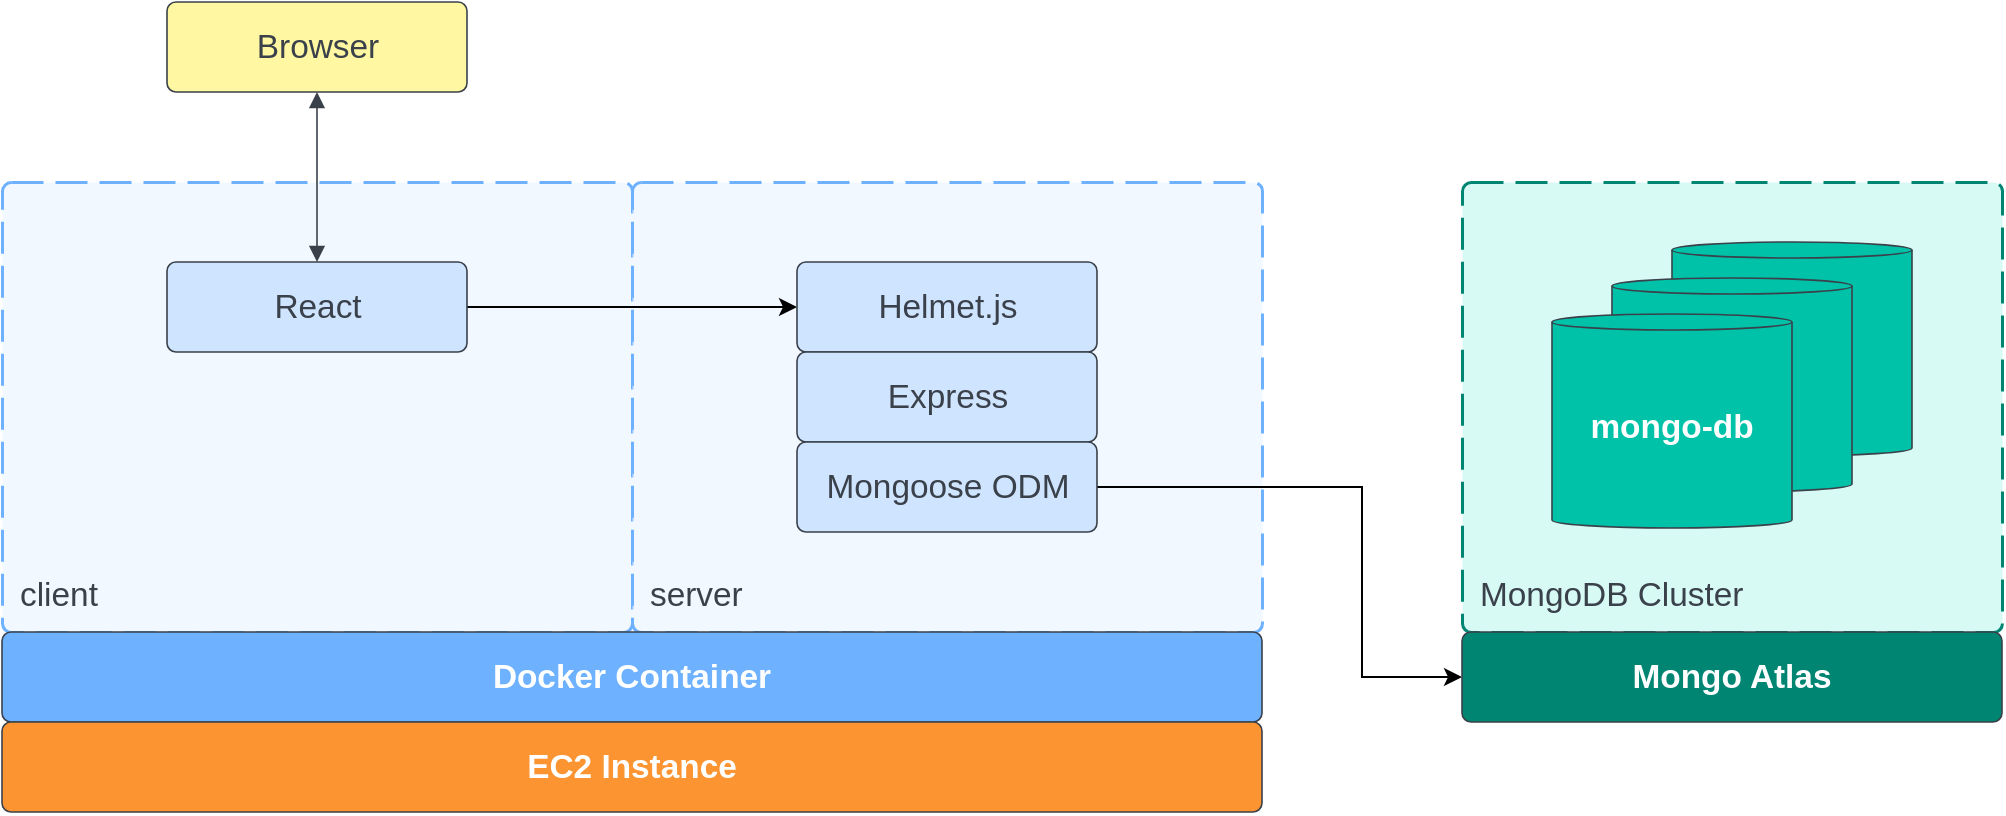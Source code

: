 <mxfile version="20.3.3" type="github">
  <diagram id="HkOnIv0-Il1en4yCjf7f" name="Page-1">
    <mxGraphModel dx="1283" dy="729" grid="1" gridSize="10" guides="1" tooltips="1" connect="1" arrows="1" fold="1" page="1" pageScale="1" pageWidth="850" pageHeight="1100" math="0" shadow="0">
      <root>
        <mxCell id="0" />
        <mxCell id="1" parent="0" />
        <UserObject label="client" lucidchartObjectId="GxOQ7dbJj_6w" id="5AhyREm7LePiFTIdX4rm-3">
          <mxCell style="html=1;overflow=block;blockSpacing=1;whiteSpace=wrap;fontSize=16.7;fontColor=#3a414a;align=left;spacing=9;verticalAlign=bottom;strokeColor=#6db1ff;strokeOpacity=100;fillOpacity=70;rounded=1;absoluteArcSize=1;arcSize=9;fillColor=#edf5ff;dashed=1;fixDash=1;dashPattern=16 6;strokeWidth=1.5;" vertex="1" parent="1">
            <mxGeometry x="40" y="130" width="315" height="225" as="geometry" />
          </mxCell>
        </UserObject>
        <UserObject label="server" lucidchartObjectId=".R3Mn~WPphFW" id="5AhyREm7LePiFTIdX4rm-5">
          <mxCell style="html=1;overflow=block;blockSpacing=1;whiteSpace=wrap;fontSize=16.7;fontColor=#3a414a;align=left;spacing=9;verticalAlign=bottom;strokeColor=#6db1ff;strokeOpacity=100;fillOpacity=70;rounded=1;absoluteArcSize=1;arcSize=9;fillColor=#edf5ff;dashed=1;fixDash=1;dashPattern=16 6;strokeWidth=1.5;" vertex="1" parent="1">
            <mxGeometry x="355" y="130" width="315" height="225" as="geometry" />
          </mxCell>
        </UserObject>
        <mxCell id="5AhyREm7LePiFTIdX4rm-41" style="edgeStyle=orthogonalEdgeStyle;rounded=0;orthogonalLoop=1;jettySize=auto;html=1;" edge="1" parent="1" source="5AhyREm7LePiFTIdX4rm-8" target="5AhyREm7LePiFTIdX4rm-9">
          <mxGeometry relative="1" as="geometry" />
        </mxCell>
        <UserObject label="React" lucidchartObjectId="1P3M9k67HUhq" id="5AhyREm7LePiFTIdX4rm-8">
          <mxCell style="html=1;overflow=block;blockSpacing=1;whiteSpace=wrap;fontSize=16.7;fontColor=#3a414a;spacing=9;strokeColor=#3a414a;strokeOpacity=100;fillOpacity=100;rounded=1;absoluteArcSize=1;arcSize=9;fillColor=#cfe4ff;strokeWidth=0.8;" vertex="1" parent="1">
            <mxGeometry x="122.5" y="170" width="150" height="45" as="geometry" />
          </mxCell>
        </UserObject>
        <UserObject label="Helmet.js" lucidchartObjectId="dQ3MuYbxLNF~" id="5AhyREm7LePiFTIdX4rm-9">
          <mxCell style="html=1;overflow=block;blockSpacing=1;whiteSpace=wrap;fontSize=16.7;fontColor=#3a414a;spacing=9;strokeColor=#3a414a;strokeOpacity=100;fillOpacity=100;rounded=1;absoluteArcSize=1;arcSize=9;fillColor=#cfe4ff;strokeWidth=0.8;" vertex="1" parent="1">
            <mxGeometry x="437.5" y="170" width="150" height="45" as="geometry" />
          </mxCell>
        </UserObject>
        <UserObject label="Browser" lucidchartObjectId="OZ3MXilzy4hK" id="5AhyREm7LePiFTIdX4rm-17">
          <mxCell style="html=1;overflow=block;blockSpacing=1;whiteSpace=wrap;fontSize=16.7;fontColor=#3a414a;spacing=3.8;strokeColor=#3a414a;strokeOpacity=100;fillOpacity=100;rounded=1;absoluteArcSize=1;arcSize=9;fillColor=#fff7a1;strokeWidth=0.8;" vertex="1" parent="1">
            <mxGeometry x="122.5" y="40" width="150" height="45" as="geometry" />
          </mxCell>
        </UserObject>
        <UserObject label="" lucidchartObjectId="AFOQc2M.C~mC" id="5AhyREm7LePiFTIdX4rm-24">
          <mxCell style="html=1;jettySize=18;whiteSpace=wrap;fontSize=13;strokeColor=#3a414a;strokeOpacity=100;strokeWidth=0.8;rounded=1;arcSize=12;edgeStyle=orthogonalEdgeStyle;startArrow=block;startFill=1;endArrow=block;endFill=1;exitX=0.5;exitY=0;exitDx=0;exitDy=0;" edge="1" parent="1" source="5AhyREm7LePiFTIdX4rm-8" target="5AhyREm7LePiFTIdX4rm-17">
            <mxGeometry width="100" height="100" relative="1" as="geometry">
              <Array as="points" />
              <mxPoint x="197" y="92.64" as="sourcePoint" />
              <mxPoint x="197" y="40.36" as="targetPoint" />
            </mxGeometry>
          </mxCell>
        </UserObject>
        <UserObject label="Docker Container" lucidchartObjectId="pJOQ~qIymRSE" id="5AhyREm7LePiFTIdX4rm-25">
          <mxCell style="html=1;overflow=block;blockSpacing=1;whiteSpace=wrap;fontSize=16.7;fontColor=#ffffff;fontStyle=1;spacing=3.8;strokeColor=#3a414a;strokeOpacity=100;fillOpacity=100;rounded=1;absoluteArcSize=1;arcSize=9;fillColor=#6db1ff;strokeWidth=0.8;" vertex="1" parent="1">
            <mxGeometry x="40" y="355" width="630" height="45" as="geometry" />
          </mxCell>
        </UserObject>
        <UserObject label="EC2 Instance" lucidchartObjectId="xJOQH47As6YI" id="5AhyREm7LePiFTIdX4rm-26">
          <mxCell style="html=1;overflow=block;blockSpacing=1;whiteSpace=wrap;fontSize=16.7;fontColor=#ffffff;fontStyle=1;spacing=3.8;strokeColor=#3a414a;strokeOpacity=100;fillOpacity=100;rounded=1;absoluteArcSize=1;arcSize=9;fillColor=#fc9432;strokeWidth=0.8;" vertex="1" parent="1">
            <mxGeometry x="40" y="400" width="630" height="45" as="geometry" />
          </mxCell>
        </UserObject>
        <UserObject label="Express" lucidchartObjectId="dQ3MuYbxLNF~" id="5AhyREm7LePiFTIdX4rm-33">
          <mxCell style="html=1;overflow=block;blockSpacing=1;whiteSpace=wrap;fontSize=16.7;fontColor=#3a414a;spacing=9;strokeColor=#3a414a;strokeOpacity=100;fillOpacity=100;rounded=1;absoluteArcSize=1;arcSize=9;fillColor=#cfe4ff;strokeWidth=0.8;" vertex="1" parent="1">
            <mxGeometry x="437.5" y="215" width="150" height="45" as="geometry" />
          </mxCell>
        </UserObject>
        <mxCell id="5AhyREm7LePiFTIdX4rm-40" style="edgeStyle=orthogonalEdgeStyle;rounded=0;orthogonalLoop=1;jettySize=auto;html=1;entryX=0;entryY=0.5;entryDx=0;entryDy=0;" edge="1" parent="1" source="5AhyREm7LePiFTIdX4rm-34" target="5AhyREm7LePiFTIdX4rm-27">
          <mxGeometry relative="1" as="geometry">
            <Array as="points">
              <mxPoint x="720" y="283" />
              <mxPoint x="720" y="378" />
            </Array>
          </mxGeometry>
        </mxCell>
        <UserObject label="Mongoose ODM" lucidchartObjectId="dQ3MuYbxLNF~" id="5AhyREm7LePiFTIdX4rm-34">
          <mxCell style="html=1;overflow=block;blockSpacing=1;whiteSpace=wrap;fontSize=16.7;fontColor=#3a414a;spacing=9;strokeColor=#3a414a;strokeOpacity=100;fillOpacity=100;rounded=1;absoluteArcSize=1;arcSize=9;fillColor=#cfe4ff;strokeWidth=0.8;" vertex="1" parent="1">
            <mxGeometry x="437.5" y="260" width="150" height="45" as="geometry" />
          </mxCell>
        </UserObject>
        <mxCell id="5AhyREm7LePiFTIdX4rm-36" value="" style="group" vertex="1" connectable="0" parent="1">
          <mxGeometry x="770" y="130" width="270" height="270" as="geometry" />
        </mxCell>
        <UserObject label="MongoDB Cluster" lucidchartObjectId="M53MquinrHUs" id="5AhyREm7LePiFTIdX4rm-4">
          <mxCell style="html=1;overflow=block;blockSpacing=1;whiteSpace=wrap;fontSize=16.7;fontColor=#3a414a;align=left;spacing=9;verticalAlign=bottom;strokeColor=#008573;strokeOpacity=100;fillOpacity=100;rounded=1;absoluteArcSize=1;arcSize=9;fillColor=#d7faf5;dashed=1;fixDash=1;dashPattern=16 6;strokeWidth=1.5;" vertex="1" parent="5AhyREm7LePiFTIdX4rm-36">
            <mxGeometry width="270" height="225" as="geometry" />
          </mxCell>
        </UserObject>
        <UserObject label="" lucidchartObjectId="O23MOZMPJ0w7" id="5AhyREm7LePiFTIdX4rm-6">
          <mxCell style="html=1;overflow=block;blockSpacing=1;whiteSpace=wrap;shape=cylinder3;size=4;anchorPointDirection=0;boundedLbl=1;fontSize=13;spacing=3.8;strokeColor=#3a414a;strokeOpacity=100;fillOpacity=100;rounded=1;absoluteArcSize=1;arcSize=9;fillColor=#00c2a8;strokeWidth=0.8;" vertex="1" parent="5AhyREm7LePiFTIdX4rm-36">
            <mxGeometry x="105" y="30" width="120" height="107" as="geometry" />
          </mxCell>
        </UserObject>
        <UserObject label="" lucidchartObjectId="E23M3WIbA4Es" id="5AhyREm7LePiFTIdX4rm-7">
          <mxCell style="html=1;overflow=block;blockSpacing=1;whiteSpace=wrap;shape=cylinder3;size=4;anchorPointDirection=0;boundedLbl=1;fontSize=13;spacing=3.8;strokeColor=#3a414a;strokeOpacity=100;fillOpacity=100;rounded=1;absoluteArcSize=1;arcSize=9;fillColor=#00c2a8;strokeWidth=0.8;" vertex="1" parent="5AhyREm7LePiFTIdX4rm-36">
            <mxGeometry x="75" y="48" width="120" height="107" as="geometry" />
          </mxCell>
        </UserObject>
        <UserObject label="mongo-db" lucidchartObjectId="yW3McqhxT.nb" id="5AhyREm7LePiFTIdX4rm-14">
          <mxCell style="html=1;overflow=block;blockSpacing=1;whiteSpace=wrap;shape=cylinder3;size=4;anchorPointDirection=0;boundedLbl=1;fontSize=16.7;fontColor=#ffffff;fontStyle=1;spacing=3.8;strokeColor=#3a414a;strokeOpacity=100;fillOpacity=100;rounded=1;absoluteArcSize=1;arcSize=9;fillColor=#00c2a8;strokeWidth=0.8;" vertex="1" parent="5AhyREm7LePiFTIdX4rm-36">
            <mxGeometry x="45" y="66" width="120" height="107" as="geometry" />
          </mxCell>
        </UserObject>
        <UserObject label="Mongo Atlas" lucidchartObjectId="dKOQWExFG11e" id="5AhyREm7LePiFTIdX4rm-27">
          <mxCell style="html=1;overflow=block;blockSpacing=1;whiteSpace=wrap;fontSize=16.7;fontColor=#ffffff;fontStyle=1;spacing=3.8;strokeColor=#3a414a;strokeOpacity=100;fillOpacity=100;rounded=1;absoluteArcSize=1;arcSize=9;fillColor=#008573;strokeWidth=0.8;" vertex="1" parent="5AhyREm7LePiFTIdX4rm-36">
            <mxGeometry y="225" width="270" height="45" as="geometry" />
          </mxCell>
        </UserObject>
      </root>
    </mxGraphModel>
  </diagram>
</mxfile>
